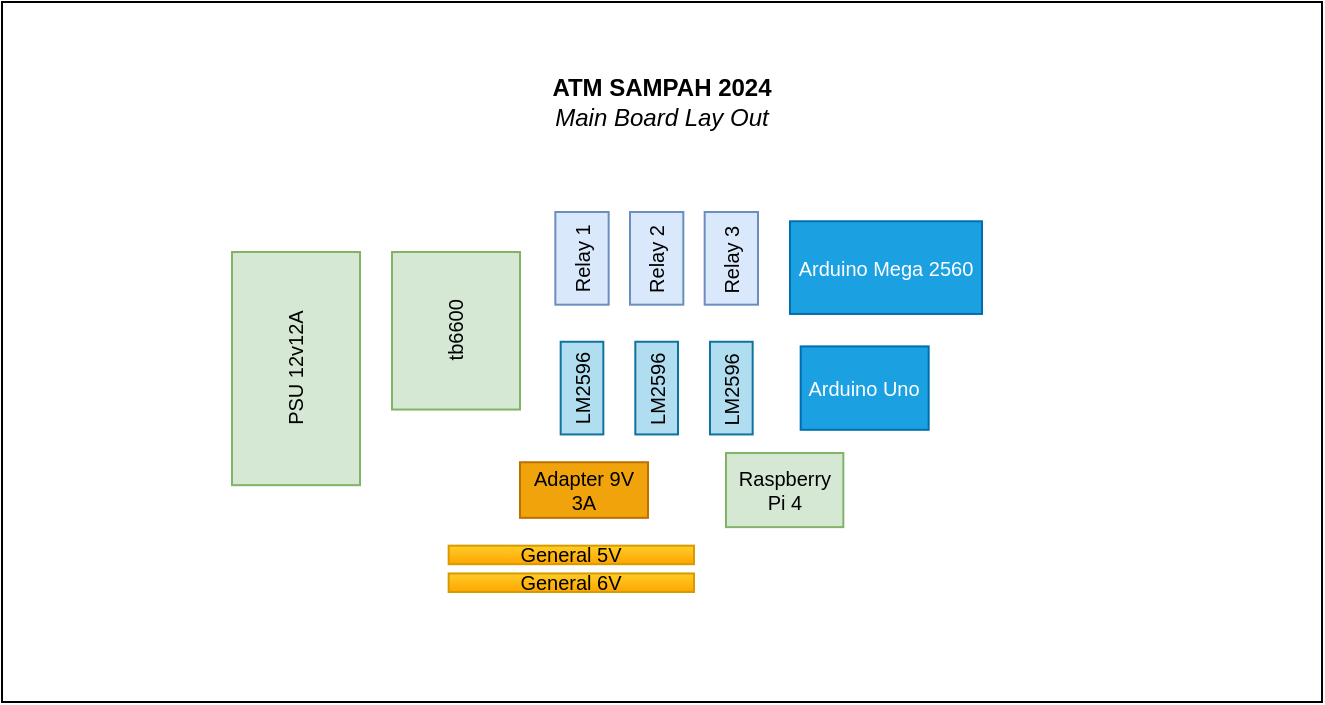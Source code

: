 <mxfile version="24.3.1" type="github">
  <diagram name="Page-1" id="aYxfGkl3QDBVgvzzzuq5">
    <mxGraphModel dx="1147" dy="634" grid="1" gridSize="10" guides="1" tooltips="1" connect="1" arrows="1" fold="1" page="1" pageScale="1" pageWidth="850" pageHeight="400" math="0" shadow="0">
      <root>
        <mxCell id="0" />
        <mxCell id="1" parent="0" />
        <mxCell id="HzISlPGwg9PZWOorR9Tu-12" value="" style="rounded=0;whiteSpace=wrap;html=1;" vertex="1" parent="1">
          <mxGeometry x="95" y="25" width="660" height="350" as="geometry" />
        </mxCell>
        <mxCell id="EnL6qkaupRp9sSKFVn2w-1" value="&lt;font style=&quot;font-size: 12px;&quot;&gt;ATM SAMPAH 2024&lt;/font&gt;&lt;div style=&quot;font-size: 12px;&quot;&gt;&lt;font style=&quot;font-size: 12px; font-weight: normal;&quot;&gt;&lt;i&gt;Main Board Lay Out&lt;/i&gt;&lt;/font&gt;&lt;/div&gt;" style="rounded=0;whiteSpace=wrap;html=1;strokeColor=none;fillColor=none;fillStyle=solid;fontSize=12;fontStyle=1" parent="1" vertex="1">
          <mxGeometry x="320" y="60" width="210" height="30" as="geometry" />
        </mxCell>
        <mxCell id="EnL6qkaupRp9sSKFVn2w-2" value="tb6600" style="rounded=0;whiteSpace=wrap;html=1;fillColor=#d5e8d4;strokeColor=#82b366;horizontal=0;fontSize=10;" parent="1" vertex="1">
          <mxGeometry x="290" y="150.005" width="64" height="78.78" as="geometry" />
        </mxCell>
        <mxCell id="HzISlPGwg9PZWOorR9Tu-1" value="Relay 1" style="rounded=0;whiteSpace=wrap;html=1;fillColor=#dae8fc;strokeColor=#6c8ebf;horizontal=0;fontSize=10;" vertex="1" parent="1">
          <mxGeometry x="371.667" y="130" width="26.667" height="46.341" as="geometry" />
        </mxCell>
        <mxCell id="HzISlPGwg9PZWOorR9Tu-2" value="Relay 2" style="rounded=0;whiteSpace=wrap;html=1;fillColor=#dae8fc;strokeColor=#6c8ebf;horizontal=0;fontSize=10;" vertex="1" parent="1">
          <mxGeometry x="409" y="130" width="26.667" height="46.341" as="geometry" />
        </mxCell>
        <mxCell id="HzISlPGwg9PZWOorR9Tu-3" value="Relay 3" style="rounded=0;whiteSpace=wrap;html=1;fillColor=#dae8fc;strokeColor=#6c8ebf;horizontal=0;fontSize=10;" vertex="1" parent="1">
          <mxGeometry x="446.333" y="130" width="26.667" height="46.341" as="geometry" />
        </mxCell>
        <mxCell id="HzISlPGwg9PZWOorR9Tu-4" value="LM2596" style="rounded=0;whiteSpace=wrap;horizontal=0;fillColor=#b1ddf0;strokeColor=#10739e;fontSize=10;" vertex="1" parent="1">
          <mxGeometry x="374.333" y="194.878" width="21.333" height="46.341" as="geometry" />
        </mxCell>
        <mxCell id="HzISlPGwg9PZWOorR9Tu-5" value="LM2596" style="rounded=0;whiteSpace=wrap;horizontal=0;fillColor=#b1ddf0;strokeColor=#10739e;fontSize=10;" vertex="1" parent="1">
          <mxGeometry x="411.667" y="194.878" width="21.333" height="46.341" as="geometry" />
        </mxCell>
        <mxCell id="HzISlPGwg9PZWOorR9Tu-6" value="LM2596" style="rounded=0;whiteSpace=wrap;horizontal=0;fillColor=#b1ddf0;strokeColor=#10739e;fontSize=10;" vertex="1" parent="1">
          <mxGeometry x="449.0" y="194.878" width="21.333" height="46.341" as="geometry" />
        </mxCell>
        <mxCell id="HzISlPGwg9PZWOorR9Tu-7" value="Adapter 9V 3A" style="rounded=0;whiteSpace=wrap;html=1;fillColor=#f0a30a;fontColor=#000000;strokeColor=#BD7000;fontSize=10;" vertex="1" parent="1">
          <mxGeometry x="354" y="255.118" width="64" height="27.805" as="geometry" />
        </mxCell>
        <mxCell id="HzISlPGwg9PZWOorR9Tu-8" value="Arduino Mega 2560" style="rounded=0;whiteSpace=wrap;html=1;fillColor=#1ba1e2;fontColor=#ffffff;strokeColor=#006EAF;fontSize=10;" vertex="1" parent="1">
          <mxGeometry x="489" y="134.634" width="96.0" height="46.341" as="geometry" />
        </mxCell>
        <mxCell id="HzISlPGwg9PZWOorR9Tu-9" value="Arduino Uno" style="rounded=0;whiteSpace=wrap;html=1;fillColor=#1ba1e2;fontColor=#ffffff;strokeColor=#006EAF;fontSize=10;" vertex="1" parent="1">
          <mxGeometry x="494.333" y="197.195" width="64" height="41.707" as="geometry" />
        </mxCell>
        <mxCell id="HzISlPGwg9PZWOorR9Tu-10" value="Raspberry Pi 4" style="rounded=0;whiteSpace=wrap;html=1;fillColor=#d5e8d4;strokeColor=#82b366;fontSize=10;" vertex="1" parent="1">
          <mxGeometry x="457.0" y="250.488" width="58.667" height="37.073" as="geometry" />
        </mxCell>
        <mxCell id="HzISlPGwg9PZWOorR9Tu-11" value="General 5V" style="rounded=0;whiteSpace=wrap;html=1;fillColor=#ffcd28;strokeColor=#d79b00;gradientColor=#ffa500;fontSize=10;" vertex="1" parent="1">
          <mxGeometry x="318.333" y="296.829" width="122.667" height="9.268" as="geometry" />
        </mxCell>
        <mxCell id="HzISlPGwg9PZWOorR9Tu-13" value="General 6V" style="rounded=0;whiteSpace=wrap;html=1;fillColor=#ffcd28;strokeColor=#d79b00;gradientColor=#ffa500;fontSize=10;" vertex="1" parent="1">
          <mxGeometry x="318.333" y="310.732" width="122.667" height="9.268" as="geometry" />
        </mxCell>
        <mxCell id="HzISlPGwg9PZWOorR9Tu-18" value="PSU 12v12A" style="rounded=0;whiteSpace=wrap;html=1;fillColor=#d5e8d4;strokeColor=#82b366;horizontal=0;fontSize=10;" vertex="1" parent="1">
          <mxGeometry x="210" y="150" width="64" height="116.59" as="geometry" />
        </mxCell>
      </root>
    </mxGraphModel>
  </diagram>
</mxfile>
